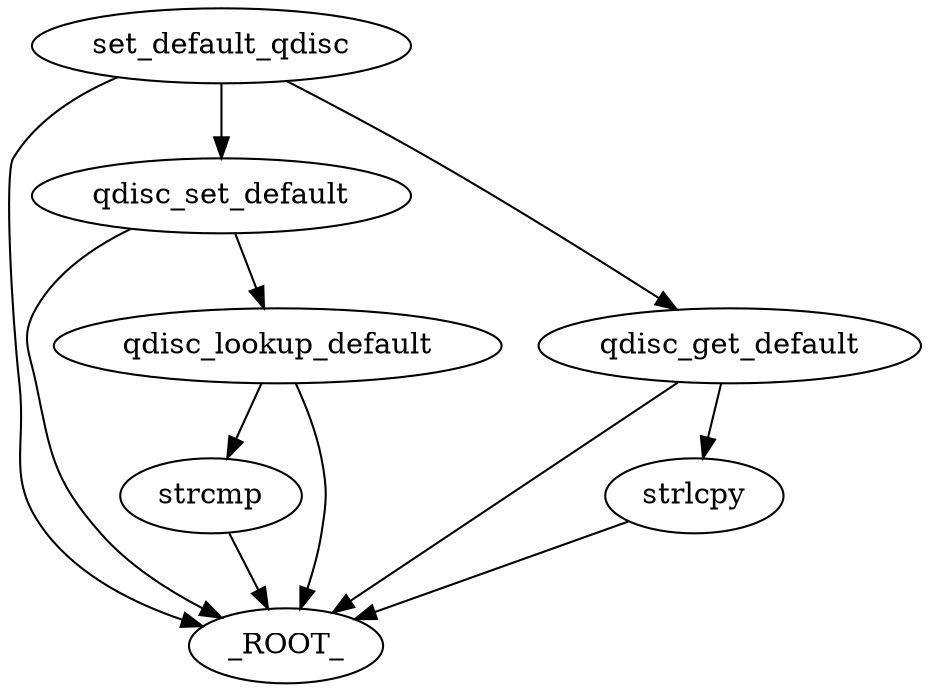 digraph "/home/cendes/Documents/masters_thesis/ocloz/knob_graph_search/./partial_graph_default_qdisc.dot" {
	 strcmp -> _ROOT_
	 qdisc_lookup_default -> strcmp
	 qdisc_lookup_default -> _ROOT_
	 qdisc_set_default -> qdisc_lookup_default
	 qdisc_set_default -> _ROOT_
	 set_default_qdisc -> qdisc_set_default
	 strlcpy -> _ROOT_
	 qdisc_get_default -> strlcpy
	 qdisc_get_default -> _ROOT_
	 set_default_qdisc -> qdisc_get_default
	 set_default_qdisc -> _ROOT_
}
